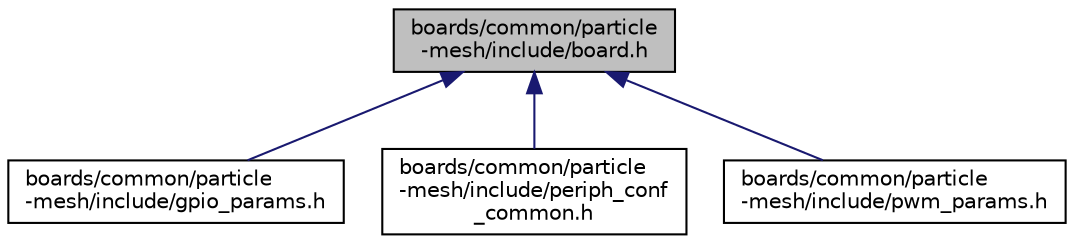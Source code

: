digraph "boards/common/particle-mesh/include/board.h"
{
 // LATEX_PDF_SIZE
  edge [fontname="Helvetica",fontsize="10",labelfontname="Helvetica",labelfontsize="10"];
  node [fontname="Helvetica",fontsize="10",shape=record];
  Node1 [label="boards/common/particle\l-mesh/include/board.h",height=0.2,width=0.4,color="black", fillcolor="grey75", style="filled", fontcolor="black",tooltip="Common board specific configuration for the Particle Mesh."];
  Node1 -> Node2 [dir="back",color="midnightblue",fontsize="10",style="solid",fontname="Helvetica"];
  Node2 [label="boards/common/particle\l-mesh/include/gpio_params.h",height=0.2,width=0.4,color="black", fillcolor="white", style="filled",URL="$common_2particle-mesh_2include_2gpio__params_8h.html",tooltip="Configuration of SAUL mapped GPIO pins."];
  Node1 -> Node3 [dir="back",color="midnightblue",fontsize="10",style="solid",fontname="Helvetica"];
  Node3 [label="boards/common/particle\l-mesh/include/periph_conf\l_common.h",height=0.2,width=0.4,color="black", fillcolor="white", style="filled",URL="$particle-mesh_2include_2periph__conf__common_8h.html",tooltip="Common peripheral configuration for the Particle Mesh."];
  Node1 -> Node4 [dir="back",color="midnightblue",fontsize="10",style="solid",fontname="Helvetica"];
  Node4 [label="boards/common/particle\l-mesh/include/pwm_params.h",height=0.2,width=0.4,color="black", fillcolor="white", style="filled",URL="$common_2particle-mesh_2include_2pwm__params_8h.html",tooltip="Configuration of SAUL mapped PWM channels."];
}
